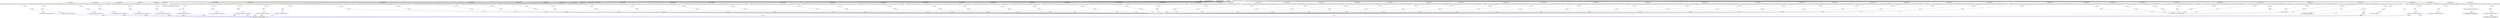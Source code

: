 digraph {
baseInfo[graphId=952,category="extension_graph",isAnonymous=false,possibleRelation=true]
frameworkRelatedTypesInfo[0="com.google.gwt.core.client.JavaScriptObject"]
possibleCollaborationsInfo[0="952~CLIENT_METHOD_DECLARATION-RETURN_TYPE-~com.google.gwt.core.client.JavaScriptObject ~com.google.gwt.core.client.JsArrayString ~false~false",1="952~CLIENT_METHOD_DECLARATION-PARAMETER_DECLARATION-CLIENT_METHOD_DECLARATION-PARAMETER_DECLARATION-CLIENT_METHOD_DECLARATION-PARAMETER_DECLARATION-CLIENT_METHOD_DECLARATION-PARAMETER_DECLARATION-CLIENT_METHOD_DECLARATION-PARAMETER_DECLARATION-CLIENT_METHOD_DECLARATION-PARAMETER_DECLARATION-CLIENT_METHOD_DECLARATION-PARAMETER_DECLARATION-CLIENT_METHOD_DECLARATION-PARAMETER_DECLARATION-CLIENT_METHOD_DECLARATION-PARAMETER_DECLARATION-CLIENT_METHOD_DECLARATION-PARAMETER_DECLARATION-CLIENT_METHOD_DECLARATION-PARAMETER_DECLARATION-CLIENT_METHOD_DECLARATION-PARAMETER_DECLARATION-CLIENT_METHOD_DECLARATION-PARAMETER_DECLARATION-CLIENT_METHOD_DECLARATION-PARAMETER_DECLARATION-CLIENT_METHOD_DECLARATION-PARAMETER_DECLARATION-CLIENT_METHOD_DECLARATION-PARAMETER_DECLARATION-CLIENT_METHOD_DECLARATION-PARAMETER_DECLARATION-CLIENT_METHOD_DECLARATION-PARAMETER_DECLARATION-CLIENT_METHOD_DECLARATION-PARAMETER_DECLARATION-CLIENT_METHOD_DECLARATION-PARAMETER_DECLARATION-CLIENT_METHOD_DECLARATION-PARAMETER_DECLARATION-CLIENT_METHOD_DECLARATION-PARAMETER_DECLARATION-CLIENT_METHOD_DECLARATION-PARAMETER_DECLARATION-CLIENT_METHOD_DECLARATION-PARAMETER_DECLARATION-CLIENT_METHOD_DECLARATION-PARAMETER_DECLARATION-CLIENT_METHOD_DECLARATION-PARAMETER_DECLARATION-CLIENT_METHOD_DECLARATION-PARAMETER_DECLARATION-CLIENT_METHOD_DECLARATION-PARAMETER_DECLARATION-CLIENT_METHOD_DECLARATION-PARAMETER_DECLARATION-CLIENT_METHOD_DECLARATION-PARAMETER_DECLARATION-CLIENT_METHOD_DECLARATION-PARAMETER_DECLARATION-CLIENT_METHOD_DECLARATION-PARAMETER_DECLARATION-CLIENT_METHOD_DECLARATION-PARAMETER_DECLARATION-CLIENT_METHOD_DECLARATION-PARAMETER_DECLARATION-CLIENT_METHOD_DECLARATION-PARAMETER_DECLARATION-CLIENT_METHOD_DECLARATION-PARAMETER_DECLARATION-CLIENT_METHOD_DECLARATION-PARAMETER_DECLARATION-CLIENT_METHOD_DECLARATION-PARAMETER_DECLARATION-CLIENT_METHOD_DECLARATION-PARAMETER_DECLARATION-CLIENT_METHOD_DECLARATION-PARAMETER_DECLARATION-~com.google.gwt.core.client.JavaScriptObject ~com.google.gwt.core.client.JavaScriptObject ~false~false",2="952~CLIENT_METHOD_DECLARATION-PARAMETER_DECLARATION-CLIENT_METHOD_DECLARATION-PARAMETER_DECLARATION-CLIENT_METHOD_DECLARATION-PARAMETER_DECLARATION-CLIENT_METHOD_DECLARATION-PARAMETER_DECLARATION-CLIENT_METHOD_DECLARATION-PARAMETER_DECLARATION-CLIENT_METHOD_DECLARATION-PARAMETER_DECLARATION-CLIENT_METHOD_DECLARATION-PARAMETER_DECLARATION-CLIENT_METHOD_DECLARATION-PARAMETER_DECLARATION-~com.google.gwt.core.client.JavaScriptObject ~com.google.gwt.core.client.JavaScriptObject ~false~false",3="952~CLIENT_METHOD_DECLARATION-RETURN_TYPE-CLIENT_METHOD_DECLARATION-PARAMETER_DECLARATION-~com.google.gwt.core.client.JavaScriptObject ~com.google.gwt.core.client.JavaScriptObject ~false~false",4="952~CLIENT_METHOD_DECLARATION-PARAMETER_DECLARATION-~com.google.gwt.core.client.JavaScriptObject ~com.google.gwt.core.client.JavaScriptObject ~false~false",5="952~CLIENT_METHOD_DECLARATION-PARAMETER_DECLARATION-~com.google.gwt.core.client.JavaScriptObject ~com.google.gwt.core.client.JsArrayInteger ~false~false"]
locationInfo[projectName="brychcy-gwt-jquery",filePath="/brychcy-gwt-jquery/gwt-jquery-master/src/com/xedge/jquery/ui/client/JQueryUI.java",contextSignature="JQueryUI",graphId="952"]
0[label="com.xedge.jquery.ui.client.JQueryUI",vertexType="ROOT_CLIENT_CLASS_DECLARATION",isFrameworkType=false,color=red]
1[label="com.google.gwt.core.client.JavaScriptObject",vertexType="FRAMEWORK_CLASS_TYPE",isFrameworkType=true,peripheries=2]
3[label="com.xedge.jquery.ui.client.JQueryUI draggable(com.xedge.jquery.ui.client.model.DraggableOptions)",vertexType="CLIENT_METHOD_DECLARATION",isFrameworkType=false,shape=box]
4[label="options",vertexType="PARAMETER_DECLARATION",isFrameworkType=false]
5[label="com.xedge.jquery.ui.client.model.DraggableOptions",vertexType="REFERENCE_CLIENT_CLASS_DECLARATION",isFrameworkType=false,color=blue]
27[label="com.xedge.jquery.ui.client.JQueryUI droppable(com.xedge.jquery.ui.client.model.DroppableOptions)",vertexType="CLIENT_METHOD_DECLARATION",isFrameworkType=false,shape=box]
28[label="options",vertexType="PARAMETER_DECLARATION",isFrameworkType=false]
29[label="com.xedge.jquery.ui.client.model.DroppableOptions",vertexType="REFERENCE_CLIENT_CLASS_DECLARATION",isFrameworkType=false,color=blue]
43[label="com.xedge.jquery.ui.client.JQueryUI resizable(com.xedge.jquery.ui.client.model.ResizeableOptions)",vertexType="CLIENT_METHOD_DECLARATION",isFrameworkType=false,shape=box]
44[label="options",vertexType="PARAMETER_DECLARATION",isFrameworkType=false]
45[label="com.xedge.jquery.ui.client.model.ResizeableOptions",vertexType="REFERENCE_CLIENT_CLASS_DECLARATION",isFrameworkType=false,color=blue]
68[label="com.xedge.jquery.ui.client.JQueryUI selectable(com.xedge.jquery.ui.client.model.SelectableOptions)",vertexType="CLIENT_METHOD_DECLARATION",isFrameworkType=false,shape=box]
69[label="options",vertexType="PARAMETER_DECLARATION",isFrameworkType=false]
70[label="com.xedge.jquery.ui.client.model.SelectableOptions",vertexType="REFERENCE_CLIENT_CLASS_DECLARATION",isFrameworkType=false,color=blue]
88[label="com.xedge.jquery.ui.client.JQueryUI sortable(com.xedge.jquery.ui.client.model.SortableOptions)",vertexType="CLIENT_METHOD_DECLARATION",isFrameworkType=false,shape=box]
89[label="options",vertexType="PARAMETER_DECLARATION",isFrameworkType=false]
90[label="com.xedge.jquery.ui.client.model.SortableOptions",vertexType="REFERENCE_CLIENT_CLASS_DECLARATION",isFrameworkType=false,color=blue]
112[label="com.xedge.jquery.client.js.JavaScriptStringArray sortableToArrayJS()",vertexType="CLIENT_METHOD_DECLARATION",isFrameworkType=false,shape=box]
113[label="com.xedge.jquery.client.js.JavaScriptStringArray",vertexType="REFERENCE_CLIENT_CLASS_DECLARATION",isFrameworkType=false,color=blue]
114[label="com.google.gwt.core.client.JsArrayString",vertexType="FRAMEWORK_CLASS_TYPE",isFrameworkType=true,peripheries=2]
117[label="com.xedge.jquery.ui.client.JQueryUI accordion(com.xedge.jquery.ui.client.model.AccordionOptions)",vertexType="CLIENT_METHOD_DECLARATION",isFrameworkType=false,shape=box]
118[label="options",vertexType="PARAMETER_DECLARATION",isFrameworkType=false]
119[label="com.xedge.jquery.ui.client.model.AccordionOptions",vertexType="REFERENCE_CLIENT_CLASS_DECLARATION",isFrameworkType=false,color=blue]
138[label="com.xedge.jquery.ui.client.JQueryUI autocomplete(com.xedge.jquery.ui.client.model.AutoCompleteOptions)",vertexType="CLIENT_METHOD_DECLARATION",isFrameworkType=false,shape=box]
139[label="options",vertexType="PARAMETER_DECLARATION",isFrameworkType=false]
140[label="com.xedge.jquery.ui.client.model.AutoCompleteOptions",vertexType="REFERENCE_CLIENT_CLASS_DECLARATION",isFrameworkType=false,color=blue]
159[label="com.xedge.jquery.ui.client.JQueryUI button(com.xedge.jquery.ui.client.model.ButtonOptions)",vertexType="CLIENT_METHOD_DECLARATION",isFrameworkType=false,shape=box]
160[label="options",vertexType="PARAMETER_DECLARATION",isFrameworkType=false]
161[label="com.xedge.jquery.ui.client.model.ButtonOptions",vertexType="REFERENCE_CLIENT_CLASS_DECLARATION",isFrameworkType=false,color=blue]
169[label="com.xedge.jquery.ui.client.JQueryUI buttonSetIcons(com.xedge.jquery.ui.client.model.ButtonIcons)",vertexType="CLIENT_METHOD_DECLARATION",isFrameworkType=false,shape=box]
170[label="icons",vertexType="PARAMETER_DECLARATION",isFrameworkType=false]
171[label="com.xedge.jquery.ui.client.model.ButtonIcons",vertexType="REFERENCE_CLIENT_CLASS_DECLARATION",isFrameworkType=false,color=blue]
173[label="com.xedge.jquery.ui.client.model.ButtonIcons buttonGetIcons()",vertexType="CLIENT_METHOD_DECLARATION",isFrameworkType=false,shape=box]
184[label="com.xedge.jquery.ui.client.JQueryUI dialog(com.xedge.jquery.ui.client.model.DialogOptions)",vertexType="CLIENT_METHOD_DECLARATION",isFrameworkType=false,shape=box]
185[label="options",vertexType="PARAMETER_DECLARATION",isFrameworkType=false]
186[label="com.xedge.jquery.ui.client.model.DialogOptions",vertexType="REFERENCE_CLIENT_CLASS_DECLARATION",isFrameworkType=false,color=blue]
205[label="com.xedge.jquery.ui.client.JQueryUI progressbar(com.xedge.jquery.ui.client.model.ProgressbarOptions)",vertexType="CLIENT_METHOD_DECLARATION",isFrameworkType=false,shape=box]
206[label="options",vertexType="PARAMETER_DECLARATION",isFrameworkType=false]
207[label="com.xedge.jquery.ui.client.model.ProgressbarOptions",vertexType="REFERENCE_CLIENT_CLASS_DECLARATION",isFrameworkType=false,color=blue]
219[label="com.xedge.jquery.ui.client.JQueryUI slider(com.xedge.jquery.ui.client.model.SliderOptions)",vertexType="CLIENT_METHOD_DECLARATION",isFrameworkType=false,shape=box]
220[label="options",vertexType="PARAMETER_DECLARATION",isFrameworkType=false]
221[label="com.xedge.jquery.ui.client.model.SliderOptions",vertexType="REFERENCE_CLIENT_CLASS_DECLARATION",isFrameworkType=false,color=blue]
243[label="com.xedge.jquery.ui.client.JQueryUI tabs(com.xedge.jquery.ui.client.model.TabsOptions)",vertexType="CLIENT_METHOD_DECLARATION",isFrameworkType=false,shape=box]
244[label="options",vertexType="PARAMETER_DECLARATION",isFrameworkType=false]
245[label="com.xedge.jquery.ui.client.model.TabsOptions",vertexType="REFERENCE_CLIENT_CLASS_DECLARATION",isFrameworkType=false,color=blue]
271[label="void tabsDisable(com.xedge.jquery.client.js.JavaScriptIntegerArray)",vertexType="CLIENT_METHOD_DECLARATION",isFrameworkType=false,shape=box]
272[label="disabled",vertexType="PARAMETER_DECLARATION",isFrameworkType=false]
273[label="com.xedge.jquery.client.js.JavaScriptIntegerArray",vertexType="REFERENCE_CLIENT_CLASS_DECLARATION",isFrameworkType=false,color=blue]
274[label="com.google.gwt.core.client.JsArrayInteger",vertexType="FRAMEWORK_CLASS_TYPE",isFrameworkType=true,peripheries=2]
300[label="com.xedge.jquery.ui.client.JQueryUI effect(com.xedge.jquery.ui.client.JQueryUI.Effect,com.xedge.jquery.ui.client.effects.EffectOptions)",vertexType="CLIENT_METHOD_DECLARATION",isFrameworkType=false,shape=box]
301[label="options",vertexType="PARAMETER_DECLARATION",isFrameworkType=false]
302[label="com.xedge.jquery.ui.client.effects.EffectOptions",vertexType="REFERENCE_CLIENT_CLASS_DECLARATION",isFrameworkType=false,color=blue]
304[label="com.xedge.jquery.ui.client.JQueryUI effect(java.lang.String,com.xedge.jquery.ui.client.effects.EffectOptions)",vertexType="CLIENT_METHOD_DECLARATION",isFrameworkType=false,shape=box]
305[label="options",vertexType="PARAMETER_DECLARATION",isFrameworkType=false]
307[label="com.xedge.jquery.ui.client.JQueryUI effect(com.xedge.jquery.ui.client.JQueryUI.Effect,com.xedge.jquery.ui.client.effects.EffectOptions,int)",vertexType="CLIENT_METHOD_DECLARATION",isFrameworkType=false,shape=box]
308[label="options",vertexType="PARAMETER_DECLARATION",isFrameworkType=false]
310[label="com.xedge.jquery.ui.client.JQueryUI effect(java.lang.String,com.xedge.jquery.ui.client.effects.EffectOptions,int)",vertexType="CLIENT_METHOD_DECLARATION",isFrameworkType=false,shape=box]
311[label="options",vertexType="PARAMETER_DECLARATION",isFrameworkType=false]
313[label="com.xedge.jquery.ui.client.JQueryUI effect(com.xedge.jquery.ui.client.JQueryUI.Effect,com.xedge.jquery.ui.client.effects.EffectOptions,com.xedge.jquery.client.JQuery.Duration)",vertexType="CLIENT_METHOD_DECLARATION",isFrameworkType=false,shape=box]
314[label="options",vertexType="PARAMETER_DECLARATION",isFrameworkType=false]
316[label="com.xedge.jquery.ui.client.JQueryUI effect(java.lang.String,com.xedge.jquery.ui.client.effects.EffectOptions,java.lang.String)",vertexType="CLIENT_METHOD_DECLARATION",isFrameworkType=false,shape=box]
317[label="options",vertexType="PARAMETER_DECLARATION",isFrameworkType=false]
319[label="com.xedge.jquery.ui.client.JQueryUI effect(com.xedge.jquery.ui.client.JQueryUI.Effect,com.xedge.jquery.ui.client.effects.EffectOptions,com.xedge.jquery.client.JQuery.Duration,com.xedge.jquery.ui.client.handlers.ExecuteCurrentUIHandler)",vertexType="CLIENT_METHOD_DECLARATION",isFrameworkType=false,shape=box]
320[label="options",vertexType="PARAMETER_DECLARATION",isFrameworkType=false]
322[label="com.xedge.jquery.ui.client.JQueryUI effect(java.lang.String,com.xedge.jquery.ui.client.effects.EffectOptions,java.lang.String,com.xedge.jquery.ui.client.handlers.ExecuteCurrentUIHandler)",vertexType="CLIENT_METHOD_DECLARATION",isFrameworkType=false,shape=box]
323[label="options",vertexType="PARAMETER_DECLARATION",isFrameworkType=false]
325[label="com.xedge.jquery.ui.client.JQueryUI effect(com.xedge.jquery.ui.client.JQueryUI.Effect,com.xedge.jquery.ui.client.effects.EffectOptions,int,com.xedge.jquery.ui.client.handlers.ExecuteCurrentUIHandler)",vertexType="CLIENT_METHOD_DECLARATION",isFrameworkType=false,shape=box]
326[label="options",vertexType="PARAMETER_DECLARATION",isFrameworkType=false]
328[label="com.xedge.jquery.ui.client.JQueryUI effect(java.lang.String,com.xedge.jquery.ui.client.effects.EffectOptions,int,com.xedge.jquery.ui.client.handlers.ExecuteCurrentUIHandler)",vertexType="CLIENT_METHOD_DECLARATION",isFrameworkType=false,shape=box]
329[label="options",vertexType="PARAMETER_DECLARATION",isFrameworkType=false]
333[label="com.xedge.jquery.ui.client.JQueryUI toggle(com.xedge.jquery.ui.client.JQueryUI.Effect,com.xedge.jquery.ui.client.effects.EffectOptions)",vertexType="CLIENT_METHOD_DECLARATION",isFrameworkType=false,shape=box]
334[label="options",vertexType="PARAMETER_DECLARATION",isFrameworkType=false]
336[label="com.xedge.jquery.ui.client.JQueryUI toggle(java.lang.String,com.xedge.jquery.ui.client.effects.EffectOptions)",vertexType="CLIENT_METHOD_DECLARATION",isFrameworkType=false,shape=box]
337[label="options",vertexType="PARAMETER_DECLARATION",isFrameworkType=false]
339[label="com.xedge.jquery.ui.client.JQueryUI toggle(com.xedge.jquery.ui.client.JQueryUI.Effect,com.xedge.jquery.ui.client.effects.EffectOptions,int)",vertexType="CLIENT_METHOD_DECLARATION",isFrameworkType=false,shape=box]
340[label="options",vertexType="PARAMETER_DECLARATION",isFrameworkType=false]
342[label="com.xedge.jquery.ui.client.JQueryUI toggle(java.lang.String,com.xedge.jquery.ui.client.effects.EffectOptions,int)",vertexType="CLIENT_METHOD_DECLARATION",isFrameworkType=false,shape=box]
343[label="options",vertexType="PARAMETER_DECLARATION",isFrameworkType=false]
345[label="com.xedge.jquery.ui.client.JQueryUI toggle(com.xedge.jquery.ui.client.JQueryUI.Effect,com.xedge.jquery.ui.client.effects.EffectOptions,com.xedge.jquery.client.JQuery.Duration)",vertexType="CLIENT_METHOD_DECLARATION",isFrameworkType=false,shape=box]
346[label="options",vertexType="PARAMETER_DECLARATION",isFrameworkType=false]
348[label="com.xedge.jquery.ui.client.JQueryUI toggle(java.lang.String,com.xedge.jquery.ui.client.effects.EffectOptions,java.lang.String)",vertexType="CLIENT_METHOD_DECLARATION",isFrameworkType=false,shape=box]
349[label="options",vertexType="PARAMETER_DECLARATION",isFrameworkType=false]
351[label="com.xedge.jquery.ui.client.JQueryUI toggle(com.xedge.jquery.ui.client.JQueryUI.Effect,com.xedge.jquery.ui.client.effects.EffectOptions,com.xedge.jquery.client.JQuery.Duration,com.xedge.jquery.ui.client.handlers.ExecuteCurrentUIHandler)",vertexType="CLIENT_METHOD_DECLARATION",isFrameworkType=false,shape=box]
352[label="options",vertexType="PARAMETER_DECLARATION",isFrameworkType=false]
354[label="com.xedge.jquery.ui.client.JQueryUI toggle(java.lang.String,com.xedge.jquery.ui.client.effects.EffectOptions,java.lang.String,com.xedge.jquery.ui.client.handlers.ExecuteCurrentUIHandler)",vertexType="CLIENT_METHOD_DECLARATION",isFrameworkType=false,shape=box]
355[label="options",vertexType="PARAMETER_DECLARATION",isFrameworkType=false]
357[label="com.xedge.jquery.ui.client.JQueryUI toggle(com.xedge.jquery.ui.client.JQueryUI.Effect,com.xedge.jquery.ui.client.effects.EffectOptions,int,com.xedge.jquery.ui.client.handlers.ExecuteCurrentUIHandler)",vertexType="CLIENT_METHOD_DECLARATION",isFrameworkType=false,shape=box]
358[label="options",vertexType="PARAMETER_DECLARATION",isFrameworkType=false]
360[label="com.xedge.jquery.ui.client.JQueryUI toggle(java.lang.String,com.xedge.jquery.ui.client.effects.EffectOptions,int,com.xedge.jquery.ui.client.handlers.ExecuteCurrentUIHandler)",vertexType="CLIENT_METHOD_DECLARATION",isFrameworkType=false,shape=box]
361[label="options",vertexType="PARAMETER_DECLARATION",isFrameworkType=false]
365[label="com.xedge.jquery.ui.client.JQueryUI hide(com.xedge.jquery.ui.client.JQueryUI.Effect,com.xedge.jquery.ui.client.effects.EffectOptions)",vertexType="CLIENT_METHOD_DECLARATION",isFrameworkType=false,shape=box]
366[label="options",vertexType="PARAMETER_DECLARATION",isFrameworkType=false]
368[label="com.xedge.jquery.ui.client.JQueryUI hide(java.lang.String,com.xedge.jquery.ui.client.effects.EffectOptions)",vertexType="CLIENT_METHOD_DECLARATION",isFrameworkType=false,shape=box]
369[label="options",vertexType="PARAMETER_DECLARATION",isFrameworkType=false]
371[label="com.xedge.jquery.ui.client.JQueryUI hide(com.xedge.jquery.ui.client.JQueryUI.Effect,com.xedge.jquery.ui.client.effects.EffectOptions,int)",vertexType="CLIENT_METHOD_DECLARATION",isFrameworkType=false,shape=box]
372[label="options",vertexType="PARAMETER_DECLARATION",isFrameworkType=false]
374[label="com.xedge.jquery.ui.client.JQueryUI hide(java.lang.String,com.xedge.jquery.ui.client.effects.EffectOptions,int)",vertexType="CLIENT_METHOD_DECLARATION",isFrameworkType=false,shape=box]
375[label="options",vertexType="PARAMETER_DECLARATION",isFrameworkType=false]
377[label="com.xedge.jquery.ui.client.JQueryUI hide(com.xedge.jquery.ui.client.JQueryUI.Effect,com.xedge.jquery.ui.client.effects.EffectOptions,com.xedge.jquery.client.JQuery.Duration)",vertexType="CLIENT_METHOD_DECLARATION",isFrameworkType=false,shape=box]
378[label="options",vertexType="PARAMETER_DECLARATION",isFrameworkType=false]
380[label="com.xedge.jquery.ui.client.JQueryUI hide(java.lang.String,com.xedge.jquery.ui.client.effects.EffectOptions,java.lang.String)",vertexType="CLIENT_METHOD_DECLARATION",isFrameworkType=false,shape=box]
381[label="options",vertexType="PARAMETER_DECLARATION",isFrameworkType=false]
383[label="com.xedge.jquery.ui.client.JQueryUI hide(com.xedge.jquery.ui.client.JQueryUI.Effect,com.xedge.jquery.ui.client.effects.EffectOptions,com.xedge.jquery.client.JQuery.Duration,com.xedge.jquery.ui.client.handlers.ExecuteCurrentUIHandler)",vertexType="CLIENT_METHOD_DECLARATION",isFrameworkType=false,shape=box]
384[label="options",vertexType="PARAMETER_DECLARATION",isFrameworkType=false]
386[label="com.xedge.jquery.ui.client.JQueryUI hide(java.lang.String,com.xedge.jquery.ui.client.effects.EffectOptions,java.lang.String,com.xedge.jquery.ui.client.handlers.ExecuteCurrentUIHandler)",vertexType="CLIENT_METHOD_DECLARATION",isFrameworkType=false,shape=box]
387[label="options",vertexType="PARAMETER_DECLARATION",isFrameworkType=false]
389[label="com.xedge.jquery.ui.client.JQueryUI hide(com.xedge.jquery.ui.client.JQueryUI.Effect,com.xedge.jquery.ui.client.effects.EffectOptions,int,com.xedge.jquery.ui.client.handlers.ExecuteCurrentUIHandler)",vertexType="CLIENT_METHOD_DECLARATION",isFrameworkType=false,shape=box]
390[label="options",vertexType="PARAMETER_DECLARATION",isFrameworkType=false]
392[label="com.xedge.jquery.ui.client.JQueryUI hide(java.lang.String,com.xedge.jquery.ui.client.effects.EffectOptions,int,com.xedge.jquery.ui.client.handlers.ExecuteCurrentUIHandler)",vertexType="CLIENT_METHOD_DECLARATION",isFrameworkType=false,shape=box]
393[label="options",vertexType="PARAMETER_DECLARATION",isFrameworkType=false]
397[label="com.xedge.jquery.ui.client.JQueryUI show(com.xedge.jquery.ui.client.JQueryUI.Effect,com.xedge.jquery.ui.client.effects.EffectOptions)",vertexType="CLIENT_METHOD_DECLARATION",isFrameworkType=false,shape=box]
398[label="options",vertexType="PARAMETER_DECLARATION",isFrameworkType=false]
400[label="com.xedge.jquery.ui.client.JQueryUI show(java.lang.String,com.xedge.jquery.ui.client.effects.EffectOptions)",vertexType="CLIENT_METHOD_DECLARATION",isFrameworkType=false,shape=box]
401[label="options",vertexType="PARAMETER_DECLARATION",isFrameworkType=false]
403[label="com.xedge.jquery.ui.client.JQueryUI show(com.xedge.jquery.ui.client.JQueryUI.Effect,com.xedge.jquery.ui.client.effects.EffectOptions,int)",vertexType="CLIENT_METHOD_DECLARATION",isFrameworkType=false,shape=box]
404[label="options",vertexType="PARAMETER_DECLARATION",isFrameworkType=false]
406[label="com.xedge.jquery.ui.client.JQueryUI show(java.lang.String,com.xedge.jquery.ui.client.effects.EffectOptions,int)",vertexType="CLIENT_METHOD_DECLARATION",isFrameworkType=false,shape=box]
407[label="options",vertexType="PARAMETER_DECLARATION",isFrameworkType=false]
409[label="com.xedge.jquery.ui.client.JQueryUI show(com.xedge.jquery.ui.client.JQueryUI.Effect,com.xedge.jquery.ui.client.effects.EffectOptions,com.xedge.jquery.client.JQuery.Duration)",vertexType="CLIENT_METHOD_DECLARATION",isFrameworkType=false,shape=box]
410[label="options",vertexType="PARAMETER_DECLARATION",isFrameworkType=false]
412[label="com.xedge.jquery.ui.client.JQueryUI show(java.lang.String,com.xedge.jquery.ui.client.effects.EffectOptions,java.lang.String)",vertexType="CLIENT_METHOD_DECLARATION",isFrameworkType=false,shape=box]
413[label="options",vertexType="PARAMETER_DECLARATION",isFrameworkType=false]
415[label="com.xedge.jquery.ui.client.JQueryUI show(com.xedge.jquery.ui.client.JQueryUI.Effect,com.xedge.jquery.ui.client.effects.EffectOptions,com.xedge.jquery.client.JQuery.Duration,com.xedge.jquery.ui.client.handlers.ExecuteCurrentUIHandler)",vertexType="CLIENT_METHOD_DECLARATION",isFrameworkType=false,shape=box]
416[label="options",vertexType="PARAMETER_DECLARATION",isFrameworkType=false]
418[label="com.xedge.jquery.ui.client.JQueryUI show(java.lang.String,com.xedge.jquery.ui.client.effects.EffectOptions,java.lang.String,com.xedge.jquery.ui.client.handlers.ExecuteCurrentUIHandler)",vertexType="CLIENT_METHOD_DECLARATION",isFrameworkType=false,shape=box]
419[label="options",vertexType="PARAMETER_DECLARATION",isFrameworkType=false]
421[label="com.xedge.jquery.ui.client.JQueryUI show(com.xedge.jquery.ui.client.JQueryUI.Effect,com.xedge.jquery.ui.client.effects.EffectOptions,int,com.xedge.jquery.ui.client.handlers.ExecuteCurrentUIHandler)",vertexType="CLIENT_METHOD_DECLARATION",isFrameworkType=false,shape=box]
422[label="options",vertexType="PARAMETER_DECLARATION",isFrameworkType=false]
424[label="com.xedge.jquery.ui.client.JQueryUI show(java.lang.String,com.xedge.jquery.ui.client.effects.EffectOptions,int,com.xedge.jquery.ui.client.handlers.ExecuteCurrentUIHandler)",vertexType="CLIENT_METHOD_DECLARATION",isFrameworkType=false,shape=box]
425[label="options",vertexType="PARAMETER_DECLARATION",isFrameworkType=false]
428[label="com.xedge.jquery.ui.client.JQueryUI datepicker(com.xedge.jquery.ui.client.model.DatepickerOptions)",vertexType="CLIENT_METHOD_DECLARATION",isFrameworkType=false,shape=box]
429[label="options",vertexType="PARAMETER_DECLARATION",isFrameworkType=false]
430[label="com.xedge.jquery.ui.client.model.DatepickerOptions",vertexType="REFERENCE_CLIENT_CLASS_DECLARATION",isFrameworkType=false,color=blue]
466[label="com.xedge.jquery.ui.client.JQueryUI datepickerDialog(java.lang.String,com.xedge.jquery.ui.client.handlers.DatepickerEventHandler,com.xedge.jquery.ui.client.model.DatepickerOptions)",vertexType="CLIENT_METHOD_DECLARATION",isFrameworkType=false,shape=box]
467[label="options",vertexType="PARAMETER_DECLARATION",isFrameworkType=false]
469[label="com.xedge.jquery.ui.client.JQueryUI datepickerDialog(java.lang.String,com.xedge.jquery.ui.client.handlers.DatepickerEventHandler,com.xedge.jquery.ui.client.model.DatepickerOptions,int,int)",vertexType="CLIENT_METHOD_DECLARATION",isFrameworkType=false,shape=box]
470[label="options",vertexType="PARAMETER_DECLARATION",isFrameworkType=false]
472[label="void datepickerSetDefaults(com.xedge.jquery.ui.client.model.DatepickerOptions)",vertexType="CLIENT_METHOD_DECLARATION",isFrameworkType=false,shape=box]
473[label="options",vertexType="PARAMETER_DECLARATION",isFrameworkType=false]
479[label="java.lang.String datepickerFormatDate(java.lang.String,java.util.Date,com.xedge.jquery.ui.client.model.DatepickerOptions)",vertexType="CLIENT_METHOD_DECLARATION",isFrameworkType=false,shape=box]
480[label="options",vertexType="PARAMETER_DECLARATION",isFrameworkType=false]
482[label="java.lang.String datepickerFormatDate(java.lang.String,com.google.gwt.core.client.JsDate,com.xedge.jquery.ui.client.model.DatepickerOptions)",vertexType="CLIENT_METHOD_DECLARATION",isFrameworkType=false,shape=box]
483[label="date",vertexType="PARAMETER_DECLARATION",isFrameworkType=true,peripheries=2]
484[label="com.google.gwt.core.client.JsDate",vertexType="FRAMEWORK_CLASS_TYPE",isFrameworkType=true,peripheries=2]
485[label="options",vertexType="PARAMETER_DECLARATION",isFrameworkType=false]
490[label="java.util.Date datepickerParseDate(java.lang.String,java.lang.String,com.xedge.jquery.ui.client.model.DatepickerOptions)",vertexType="CLIENT_METHOD_DECLARATION",isFrameworkType=false,shape=box]
491[label="options",vertexType="PARAMETER_DECLARATION",isFrameworkType=false]
493[label="com.google.gwt.core.client.JsDate datepickerParseDateJS(java.lang.String,java.lang.String,com.xedge.jquery.ui.client.model.DatepickerOptions)",vertexType="CLIENT_METHOD_DECLARATION",isFrameworkType=false,shape=box]
495[label="options",vertexType="PARAMETER_DECLARATION",isFrameworkType=false]
501[label="com.xedge.jquery.ui.client.JQueryUI getJQueryUI(com.xedge.jquery.client.JQuery)",vertexType="CLIENT_METHOD_DECLARATION",isFrameworkType=false,shape=box]
502[label="jquery",vertexType="PARAMETER_DECLARATION",isFrameworkType=false]
503[label="com.xedge.jquery.client.JQuery",vertexType="REFERENCE_CLIENT_CLASS_DECLARATION",isFrameworkType=false,color=blue]
505[label="jquery",vertexType="VARIABLE_EXPRESION",isFrameworkType=true,peripheries=2,shape=circle]
506[label="cast()",vertexType="INSIDE_CALL",isFrameworkType=true,peripheries=2,shape=box]
0->1[label="EXTEND",color=red]
0->3[label="DECLARE_METHOD"]
5->1[label="EXTEND",color=blue]
4->5[label="OF_TYPE"]
3->4[label="PARAMETER"]
0->27[label="DECLARE_METHOD"]
29->1[label="EXTEND",color=blue]
28->29[label="OF_TYPE"]
27->28[label="PARAMETER"]
0->43[label="DECLARE_METHOD"]
45->1[label="EXTEND",color=blue]
44->45[label="OF_TYPE"]
43->44[label="PARAMETER"]
0->68[label="DECLARE_METHOD"]
70->1[label="EXTEND",color=blue]
69->70[label="OF_TYPE"]
68->69[label="PARAMETER"]
0->88[label="DECLARE_METHOD"]
90->1[label="EXTEND",color=blue]
89->90[label="OF_TYPE"]
88->89[label="PARAMETER"]
0->112[label="DECLARE_METHOD"]
113->114[label="EXTEND",color=blue]
112->113[label="RETURN"]
0->117[label="DECLARE_METHOD"]
119->1[label="EXTEND",color=blue]
118->119[label="OF_TYPE"]
117->118[label="PARAMETER"]
0->138[label="DECLARE_METHOD"]
140->1[label="EXTEND",color=blue]
139->140[label="OF_TYPE"]
138->139[label="PARAMETER"]
0->159[label="DECLARE_METHOD"]
161->1[label="EXTEND",color=blue]
160->161[label="OF_TYPE"]
159->160[label="PARAMETER"]
0->169[label="DECLARE_METHOD"]
171->1[label="EXTEND",color=blue]
170->171[label="OF_TYPE"]
169->170[label="PARAMETER"]
0->173[label="DECLARE_METHOD"]
173->171[label="RETURN"]
0->184[label="DECLARE_METHOD"]
186->1[label="EXTEND",color=blue]
185->186[label="OF_TYPE"]
184->185[label="PARAMETER"]
0->205[label="DECLARE_METHOD"]
207->1[label="EXTEND",color=blue]
206->207[label="OF_TYPE"]
205->206[label="PARAMETER"]
0->219[label="DECLARE_METHOD"]
221->1[label="EXTEND",color=blue]
220->221[label="OF_TYPE"]
219->220[label="PARAMETER"]
0->243[label="DECLARE_METHOD"]
245->1[label="EXTEND",color=blue]
244->245[label="OF_TYPE"]
243->244[label="PARAMETER"]
0->271[label="DECLARE_METHOD"]
273->274[label="EXTEND",color=blue]
272->273[label="OF_TYPE"]
271->272[label="PARAMETER"]
0->300[label="DECLARE_METHOD"]
302->1[label="EXTEND",color=blue]
301->302[label="OF_TYPE"]
300->301[label="PARAMETER"]
0->304[label="DECLARE_METHOD"]
305->302[label="OF_TYPE"]
304->305[label="PARAMETER"]
0->307[label="DECLARE_METHOD"]
308->302[label="OF_TYPE"]
307->308[label="PARAMETER"]
0->310[label="DECLARE_METHOD"]
311->302[label="OF_TYPE"]
310->311[label="PARAMETER"]
0->313[label="DECLARE_METHOD"]
314->302[label="OF_TYPE"]
313->314[label="PARAMETER"]
0->316[label="DECLARE_METHOD"]
317->302[label="OF_TYPE"]
316->317[label="PARAMETER"]
0->319[label="DECLARE_METHOD"]
320->302[label="OF_TYPE"]
319->320[label="PARAMETER"]
0->322[label="DECLARE_METHOD"]
323->302[label="OF_TYPE"]
322->323[label="PARAMETER"]
0->325[label="DECLARE_METHOD"]
326->302[label="OF_TYPE"]
325->326[label="PARAMETER"]
0->328[label="DECLARE_METHOD"]
329->302[label="OF_TYPE"]
328->329[label="PARAMETER"]
0->333[label="DECLARE_METHOD"]
334->302[label="OF_TYPE"]
333->334[label="PARAMETER"]
0->336[label="DECLARE_METHOD"]
337->302[label="OF_TYPE"]
336->337[label="PARAMETER"]
0->339[label="DECLARE_METHOD"]
340->302[label="OF_TYPE"]
339->340[label="PARAMETER"]
0->342[label="DECLARE_METHOD"]
343->302[label="OF_TYPE"]
342->343[label="PARAMETER"]
0->345[label="DECLARE_METHOD"]
346->302[label="OF_TYPE"]
345->346[label="PARAMETER"]
0->348[label="DECLARE_METHOD"]
349->302[label="OF_TYPE"]
348->349[label="PARAMETER"]
0->351[label="DECLARE_METHOD"]
352->302[label="OF_TYPE"]
351->352[label="PARAMETER"]
0->354[label="DECLARE_METHOD"]
355->302[label="OF_TYPE"]
354->355[label="PARAMETER"]
0->357[label="DECLARE_METHOD"]
358->302[label="OF_TYPE"]
357->358[label="PARAMETER"]
0->360[label="DECLARE_METHOD"]
361->302[label="OF_TYPE"]
360->361[label="PARAMETER"]
0->365[label="DECLARE_METHOD"]
366->302[label="OF_TYPE"]
365->366[label="PARAMETER"]
0->368[label="DECLARE_METHOD"]
369->302[label="OF_TYPE"]
368->369[label="PARAMETER"]
0->371[label="DECLARE_METHOD"]
372->302[label="OF_TYPE"]
371->372[label="PARAMETER"]
0->374[label="DECLARE_METHOD"]
375->302[label="OF_TYPE"]
374->375[label="PARAMETER"]
0->377[label="DECLARE_METHOD"]
378->302[label="OF_TYPE"]
377->378[label="PARAMETER"]
0->380[label="DECLARE_METHOD"]
381->302[label="OF_TYPE"]
380->381[label="PARAMETER"]
0->383[label="DECLARE_METHOD"]
384->302[label="OF_TYPE"]
383->384[label="PARAMETER"]
0->386[label="DECLARE_METHOD"]
387->302[label="OF_TYPE"]
386->387[label="PARAMETER"]
0->389[label="DECLARE_METHOD"]
390->302[label="OF_TYPE"]
389->390[label="PARAMETER"]
0->392[label="DECLARE_METHOD"]
393->302[label="OF_TYPE"]
392->393[label="PARAMETER"]
0->397[label="DECLARE_METHOD"]
398->302[label="OF_TYPE"]
397->398[label="PARAMETER"]
0->400[label="DECLARE_METHOD"]
401->302[label="OF_TYPE"]
400->401[label="PARAMETER"]
0->403[label="DECLARE_METHOD"]
404->302[label="OF_TYPE"]
403->404[label="PARAMETER"]
0->406[label="DECLARE_METHOD"]
407->302[label="OF_TYPE"]
406->407[label="PARAMETER"]
0->409[label="DECLARE_METHOD"]
410->302[label="OF_TYPE"]
409->410[label="PARAMETER"]
0->412[label="DECLARE_METHOD"]
413->302[label="OF_TYPE"]
412->413[label="PARAMETER"]
0->415[label="DECLARE_METHOD"]
416->302[label="OF_TYPE"]
415->416[label="PARAMETER"]
0->418[label="DECLARE_METHOD"]
419->302[label="OF_TYPE"]
418->419[label="PARAMETER"]
0->421[label="DECLARE_METHOD"]
422->302[label="OF_TYPE"]
421->422[label="PARAMETER"]
0->424[label="DECLARE_METHOD"]
425->302[label="OF_TYPE"]
424->425[label="PARAMETER"]
0->428[label="DECLARE_METHOD"]
430->1[label="EXTEND",color=blue]
429->430[label="OF_TYPE"]
428->429[label="PARAMETER"]
0->466[label="DECLARE_METHOD"]
467->430[label="OF_TYPE"]
466->467[label="PARAMETER"]
0->469[label="DECLARE_METHOD"]
470->430[label="OF_TYPE"]
469->470[label="PARAMETER"]
0->472[label="DECLARE_METHOD"]
473->430[label="OF_TYPE"]
472->473[label="PARAMETER"]
0->479[label="DECLARE_METHOD"]
480->430[label="OF_TYPE"]
479->480[label="PARAMETER"]
0->482[label="DECLARE_METHOD"]
483->484[label="OF_TYPE"]
482->483[label="PARAMETER"]
485->430[label="OF_TYPE"]
482->485[label="PARAMETER"]
0->490[label="DECLARE_METHOD"]
491->430[label="OF_TYPE"]
490->491[label="PARAMETER"]
0->493[label="DECLARE_METHOD"]
493->484[label="RETURN"]
495->430[label="OF_TYPE"]
493->495[label="PARAMETER"]
0->501[label="DECLARE_METHOD"]
503->1[label="EXTEND",color=blue]
502->503[label="OF_TYPE"]
501->502[label="PARAMETER"]
501->505[label="INSTANTIATE"]
505->1[label="OF_TYPE"]
505->506[label="CALL"]
}
